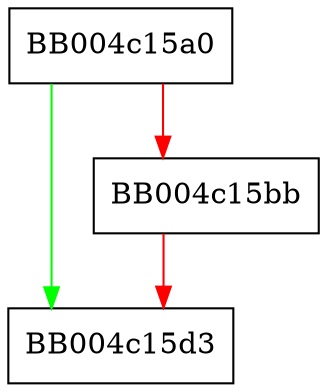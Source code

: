digraph ossl_quic_wire_encode_frame_path_challenge {
  node [shape="box"];
  graph [splines=ortho];
  BB004c15a0 -> BB004c15d3 [color="green"];
  BB004c15a0 -> BB004c15bb [color="red"];
  BB004c15bb -> BB004c15d3 [color="red"];
}